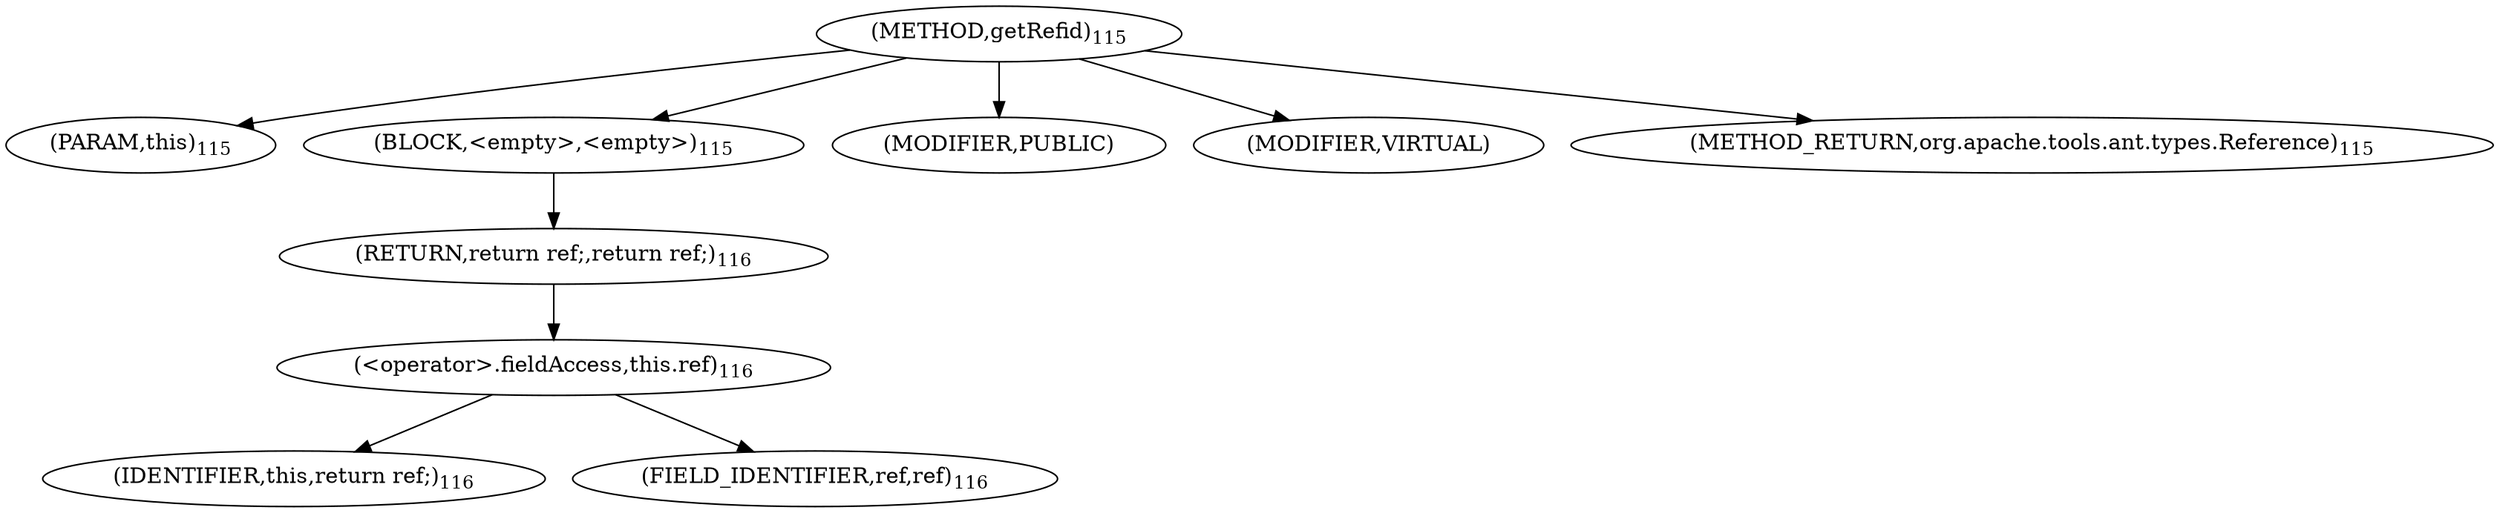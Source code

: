 digraph "getRefid" {  
"194" [label = <(METHOD,getRefid)<SUB>115</SUB>> ]
"195" [label = <(PARAM,this)<SUB>115</SUB>> ]
"196" [label = <(BLOCK,&lt;empty&gt;,&lt;empty&gt;)<SUB>115</SUB>> ]
"197" [label = <(RETURN,return ref;,return ref;)<SUB>116</SUB>> ]
"198" [label = <(&lt;operator&gt;.fieldAccess,this.ref)<SUB>116</SUB>> ]
"199" [label = <(IDENTIFIER,this,return ref;)<SUB>116</SUB>> ]
"200" [label = <(FIELD_IDENTIFIER,ref,ref)<SUB>116</SUB>> ]
"201" [label = <(MODIFIER,PUBLIC)> ]
"202" [label = <(MODIFIER,VIRTUAL)> ]
"203" [label = <(METHOD_RETURN,org.apache.tools.ant.types.Reference)<SUB>115</SUB>> ]
  "194" -> "195" 
  "194" -> "196" 
  "194" -> "201" 
  "194" -> "202" 
  "194" -> "203" 
  "196" -> "197" 
  "197" -> "198" 
  "198" -> "199" 
  "198" -> "200" 
}
